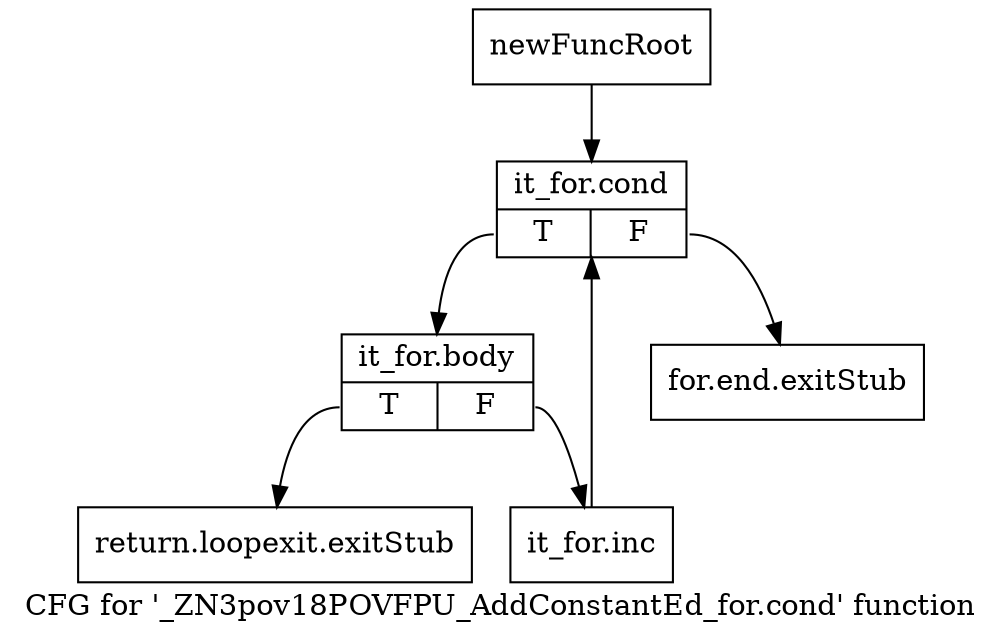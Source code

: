 digraph "CFG for '_ZN3pov18POVFPU_AddConstantEd_for.cond' function" {
	label="CFG for '_ZN3pov18POVFPU_AddConstantEd_for.cond' function";

	Node0x243fce0 [shape=record,label="{newFuncRoot}"];
	Node0x243fce0 -> Node0x243fdd0;
	Node0x243fd30 [shape=record,label="{for.end.exitStub}"];
	Node0x243fd80 [shape=record,label="{return.loopexit.exitStub}"];
	Node0x243fdd0 [shape=record,label="{it_for.cond|{<s0>T|<s1>F}}"];
	Node0x243fdd0:s0 -> Node0x243fe20;
	Node0x243fdd0:s1 -> Node0x243fd30;
	Node0x243fe20 [shape=record,label="{it_for.body|{<s0>T|<s1>F}}"];
	Node0x243fe20:s0 -> Node0x243fd80;
	Node0x243fe20:s1 -> Node0x243fe70;
	Node0x243fe70 [shape=record,label="{it_for.inc}"];
	Node0x243fe70 -> Node0x243fdd0;
}
